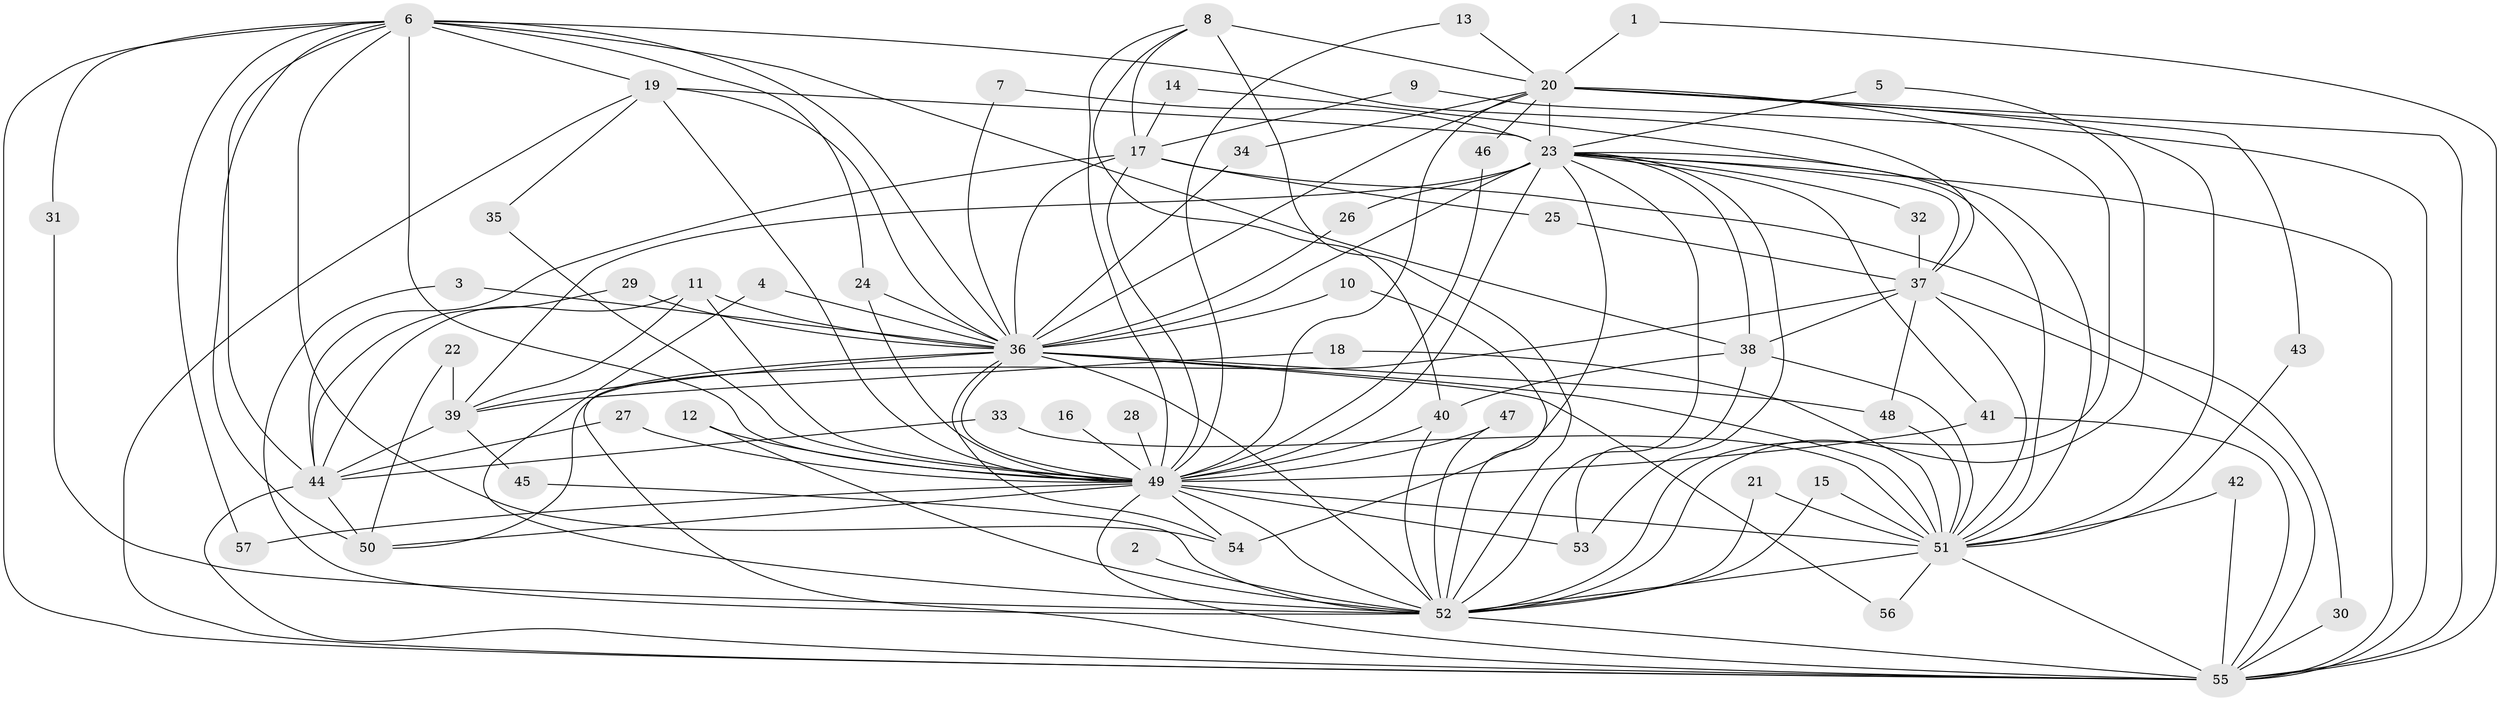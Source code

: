 // original degree distribution, {24: 0.00909090909090909, 19: 0.01818181818181818, 25: 0.00909090909090909, 15: 0.00909090909090909, 20: 0.01818181818181818, 22: 0.01818181818181818, 23: 0.00909090909090909, 6: 0.03636363636363636, 2: 0.6090909090909091, 8: 0.01818181818181818, 5: 0.045454545454545456, 9: 0.01818181818181818, 3: 0.14545454545454545, 4: 0.03636363636363636}
// Generated by graph-tools (version 1.1) at 2025/49/03/09/25 03:49:45]
// undirected, 57 vertices, 142 edges
graph export_dot {
graph [start="1"]
  node [color=gray90,style=filled];
  1;
  2;
  3;
  4;
  5;
  6;
  7;
  8;
  9;
  10;
  11;
  12;
  13;
  14;
  15;
  16;
  17;
  18;
  19;
  20;
  21;
  22;
  23;
  24;
  25;
  26;
  27;
  28;
  29;
  30;
  31;
  32;
  33;
  34;
  35;
  36;
  37;
  38;
  39;
  40;
  41;
  42;
  43;
  44;
  45;
  46;
  47;
  48;
  49;
  50;
  51;
  52;
  53;
  54;
  55;
  56;
  57;
  1 -- 20 [weight=1.0];
  1 -- 55 [weight=1.0];
  2 -- 52 [weight=1.0];
  3 -- 36 [weight=1.0];
  3 -- 52 [weight=1.0];
  4 -- 36 [weight=1.0];
  4 -- 52 [weight=1.0];
  5 -- 23 [weight=1.0];
  5 -- 52 [weight=1.0];
  6 -- 19 [weight=1.0];
  6 -- 24 [weight=1.0];
  6 -- 31 [weight=1.0];
  6 -- 36 [weight=1.0];
  6 -- 37 [weight=1.0];
  6 -- 38 [weight=1.0];
  6 -- 44 [weight=1.0];
  6 -- 49 [weight=2.0];
  6 -- 50 [weight=1.0];
  6 -- 54 [weight=1.0];
  6 -- 55 [weight=1.0];
  6 -- 57 [weight=1.0];
  7 -- 23 [weight=1.0];
  7 -- 36 [weight=1.0];
  8 -- 17 [weight=1.0];
  8 -- 20 [weight=2.0];
  8 -- 40 [weight=1.0];
  8 -- 49 [weight=1.0];
  8 -- 52 [weight=1.0];
  9 -- 17 [weight=1.0];
  9 -- 55 [weight=1.0];
  10 -- 36 [weight=1.0];
  10 -- 52 [weight=1.0];
  11 -- 36 [weight=1.0];
  11 -- 39 [weight=1.0];
  11 -- 44 [weight=1.0];
  11 -- 49 [weight=1.0];
  12 -- 49 [weight=1.0];
  12 -- 52 [weight=1.0];
  13 -- 20 [weight=1.0];
  13 -- 49 [weight=1.0];
  14 -- 17 [weight=1.0];
  14 -- 51 [weight=1.0];
  15 -- 51 [weight=1.0];
  15 -- 52 [weight=1.0];
  16 -- 49 [weight=2.0];
  17 -- 25 [weight=1.0];
  17 -- 30 [weight=1.0];
  17 -- 36 [weight=3.0];
  17 -- 44 [weight=1.0];
  17 -- 49 [weight=1.0];
  18 -- 39 [weight=1.0];
  18 -- 51 [weight=1.0];
  19 -- 23 [weight=1.0];
  19 -- 35 [weight=1.0];
  19 -- 36 [weight=1.0];
  19 -- 49 [weight=1.0];
  19 -- 55 [weight=1.0];
  20 -- 23 [weight=3.0];
  20 -- 34 [weight=1.0];
  20 -- 36 [weight=2.0];
  20 -- 43 [weight=1.0];
  20 -- 46 [weight=1.0];
  20 -- 49 [weight=2.0];
  20 -- 51 [weight=1.0];
  20 -- 52 [weight=2.0];
  20 -- 55 [weight=2.0];
  21 -- 51 [weight=1.0];
  21 -- 52 [weight=1.0];
  22 -- 39 [weight=1.0];
  22 -- 50 [weight=1.0];
  23 -- 26 [weight=1.0];
  23 -- 32 [weight=1.0];
  23 -- 36 [weight=4.0];
  23 -- 37 [weight=1.0];
  23 -- 38 [weight=2.0];
  23 -- 39 [weight=3.0];
  23 -- 41 [weight=1.0];
  23 -- 49 [weight=5.0];
  23 -- 51 [weight=2.0];
  23 -- 52 [weight=3.0];
  23 -- 53 [weight=1.0];
  23 -- 54 [weight=2.0];
  23 -- 55 [weight=2.0];
  24 -- 36 [weight=1.0];
  24 -- 49 [weight=1.0];
  25 -- 37 [weight=1.0];
  26 -- 36 [weight=1.0];
  27 -- 44 [weight=1.0];
  27 -- 49 [weight=1.0];
  28 -- 49 [weight=1.0];
  29 -- 36 [weight=1.0];
  29 -- 44 [weight=1.0];
  30 -- 55 [weight=1.0];
  31 -- 52 [weight=1.0];
  32 -- 37 [weight=1.0];
  33 -- 44 [weight=1.0];
  33 -- 51 [weight=1.0];
  34 -- 36 [weight=1.0];
  35 -- 49 [weight=1.0];
  36 -- 39 [weight=1.0];
  36 -- 48 [weight=1.0];
  36 -- 49 [weight=5.0];
  36 -- 51 [weight=3.0];
  36 -- 52 [weight=2.0];
  36 -- 54 [weight=1.0];
  36 -- 55 [weight=2.0];
  36 -- 56 [weight=1.0];
  37 -- 38 [weight=1.0];
  37 -- 48 [weight=1.0];
  37 -- 50 [weight=1.0];
  37 -- 51 [weight=1.0];
  37 -- 55 [weight=1.0];
  38 -- 40 [weight=1.0];
  38 -- 51 [weight=1.0];
  38 -- 53 [weight=1.0];
  39 -- 44 [weight=1.0];
  39 -- 45 [weight=1.0];
  40 -- 49 [weight=1.0];
  40 -- 52 [weight=1.0];
  41 -- 49 [weight=1.0];
  41 -- 55 [weight=1.0];
  42 -- 51 [weight=1.0];
  42 -- 55 [weight=1.0];
  43 -- 51 [weight=1.0];
  44 -- 50 [weight=1.0];
  44 -- 55 [weight=1.0];
  45 -- 52 [weight=1.0];
  46 -- 49 [weight=1.0];
  47 -- 49 [weight=1.0];
  47 -- 52 [weight=1.0];
  48 -- 51 [weight=1.0];
  49 -- 50 [weight=1.0];
  49 -- 51 [weight=2.0];
  49 -- 52 [weight=2.0];
  49 -- 53 [weight=1.0];
  49 -- 54 [weight=1.0];
  49 -- 55 [weight=2.0];
  49 -- 57 [weight=1.0];
  51 -- 52 [weight=1.0];
  51 -- 55 [weight=1.0];
  51 -- 56 [weight=1.0];
  52 -- 55 [weight=1.0];
}
